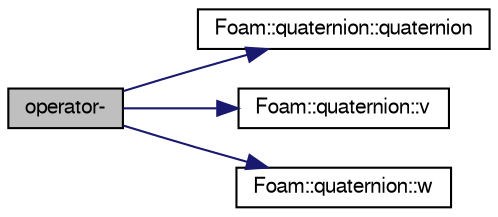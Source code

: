 digraph "operator-"
{
  bgcolor="transparent";
  edge [fontname="FreeSans",fontsize="10",labelfontname="FreeSans",labelfontsize="10"];
  node [fontname="FreeSans",fontsize="10",shape=record];
  rankdir="LR";
  Node119820 [label="operator-",height=0.2,width=0.4,color="black", fillcolor="grey75", style="filled", fontcolor="black"];
  Node119820 -> Node119821 [color="midnightblue",fontsize="10",style="solid",fontname="FreeSans"];
  Node119821 [label="Foam::quaternion::quaternion",height=0.2,width=0.4,color="black",URL="$a28130.html#a13b30ba6a22a61f425cc22baf51e8e34",tooltip="Construct null. "];
  Node119820 -> Node119822 [color="midnightblue",fontsize="10",style="solid",fontname="FreeSans"];
  Node119822 [label="Foam::quaternion::v",height=0.2,width=0.4,color="black",URL="$a28130.html#a0b28d9569e4deded6b9ae485461d0b04",tooltip="Vector part of the quaternion ( = axis of rotation) "];
  Node119820 -> Node119823 [color="midnightblue",fontsize="10",style="solid",fontname="FreeSans"];
  Node119823 [label="Foam::quaternion::w",height=0.2,width=0.4,color="black",URL="$a28130.html#a65b3f9bfe6acd8b71cefd575fab0d05c",tooltip="Scalar part of the quaternion ( = cos(theta/2) for rotation) "];
}
